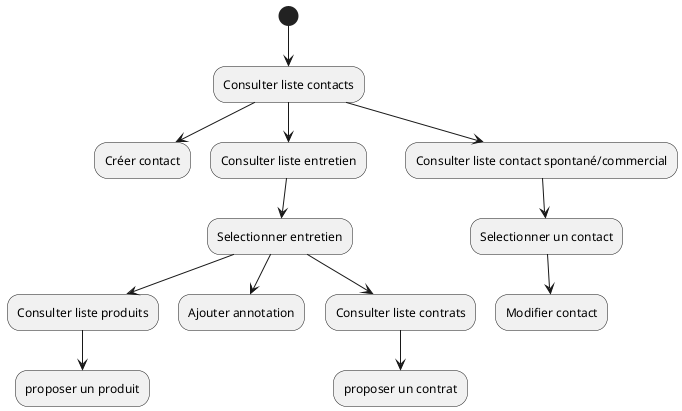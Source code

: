 @startuml

(*) --> "Consulter liste contacts"

"Consulter liste contacts" -->"Créer contact"


"Consulter liste contacts" -->"Consulter liste entretien"

"Consulter liste entretien"-->"Selectionner entretien"
"Selectionner entretien"-->"Consulter liste produits"
-->"proposer un produit"
"Selectionner entretien"-->"Ajouter annotation"

"Selectionner entretien"-->"Consulter liste contrats"
-->"proposer un contrat"


"Consulter liste contacts" -->"Consulter liste contact spontané/commercial"
-->"Selectionner un contact"
"Selectionner un contact"-->"Modifier contact"


@enduml